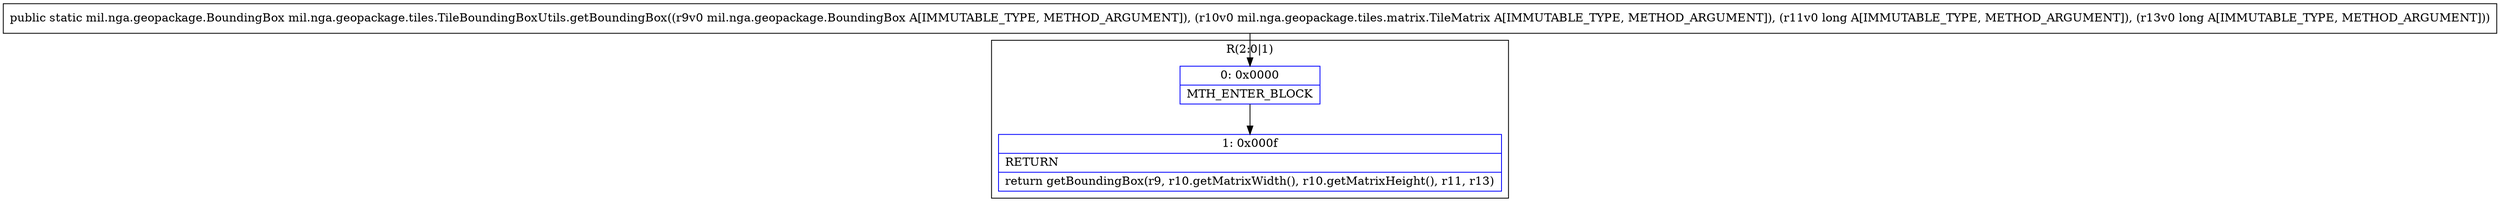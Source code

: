 digraph "CFG formil.nga.geopackage.tiles.TileBoundingBoxUtils.getBoundingBox(Lmil\/nga\/geopackage\/BoundingBox;Lmil\/nga\/geopackage\/tiles\/matrix\/TileMatrix;JJ)Lmil\/nga\/geopackage\/BoundingBox;" {
subgraph cluster_Region_986912757 {
label = "R(2:0|1)";
node [shape=record,color=blue];
Node_0 [shape=record,label="{0\:\ 0x0000|MTH_ENTER_BLOCK\l}"];
Node_1 [shape=record,label="{1\:\ 0x000f|RETURN\l|return getBoundingBox(r9, r10.getMatrixWidth(), r10.getMatrixHeight(), r11, r13)\l}"];
}
MethodNode[shape=record,label="{public static mil.nga.geopackage.BoundingBox mil.nga.geopackage.tiles.TileBoundingBoxUtils.getBoundingBox((r9v0 mil.nga.geopackage.BoundingBox A[IMMUTABLE_TYPE, METHOD_ARGUMENT]), (r10v0 mil.nga.geopackage.tiles.matrix.TileMatrix A[IMMUTABLE_TYPE, METHOD_ARGUMENT]), (r11v0 long A[IMMUTABLE_TYPE, METHOD_ARGUMENT]), (r13v0 long A[IMMUTABLE_TYPE, METHOD_ARGUMENT])) }"];
MethodNode -> Node_0;
Node_0 -> Node_1;
}

